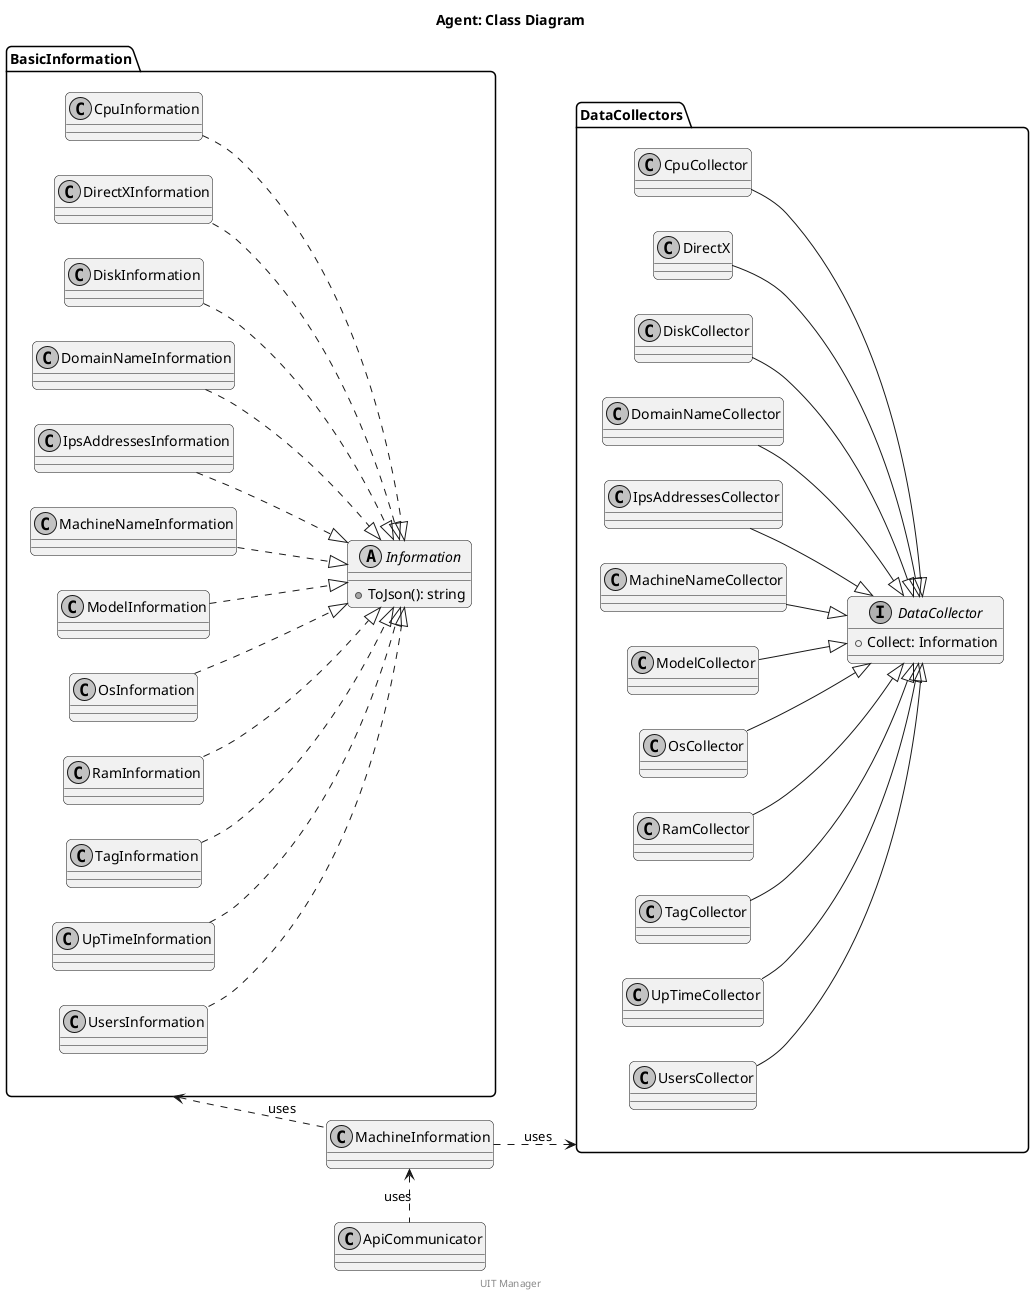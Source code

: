 @startuml
title "Agent: Class Diagram"
footer UIT Manager
skinparam monochrome true
skinparam roundcorner 10

left to right direction

package "DataCollectors" {
    interface "DataCollector" as idc {
        + Collect: Information
    }
    class CpuCollector 
    class DirectX 
    class DiskCollector 
    class DomainNameCollector 
    class IpsAddressesCollector 
    class MachineNameCollector 
    class ModelCollector 
    class OsCollector 
    class RamCollector 
    class TagCollector 
    class UpTimeCollector 
    class UsersCollector 
}

class MachineInformation
class ApiCommunicator

package "BasicInformation" {
    abstract class Information {
        + ToJson(): string
    }
    class CpuInformation
    class DirectXInformation 
    class DiskInformation 
    class DomainNameInformation 
    class IpsAddressesInformation 
    class MachineNameInformation 
    class ModelInformation 
    class OsInformation 
    class RamInformation 
    class TagInformation 
    class UpTimeInformation 
    class UsersInformation 
}



MachineInformation .do.> DataCollectors: uses
MachineInformation .up.> BasicInformation: uses
ApiCommunicator .le.> MachineInformation: uses

DiskCollector           --|> idc
IpsAddressesCollector   --|> idc
RamCollector            --|> idc
DomainNameCollector     --|> idc
OsCollector             --|> idc
UsersCollector          --|> idc
DirectX                 --|> idc
ModelCollector          --|> idc
UpTimeCollector         --|> idc
CpuCollector            --|> idc
MachineNameCollector    --|> idc
TagCollector            --|> idc

DiskInformation ..|> Information
IpsAddressesInformation ..|> Information
RamInformation ..|> Information
DomainNameInformation ..|> Information
OsInformation ..|> Information
UsersInformation ..|> Information
DirectXInformation ..|> Information
ModelInformation ..|> Information
UpTimeInformation ..|> Information
CpuInformation ..|> Information
MachineNameInformation ..|> Information
TagInformation ..|> Information
@enduml
